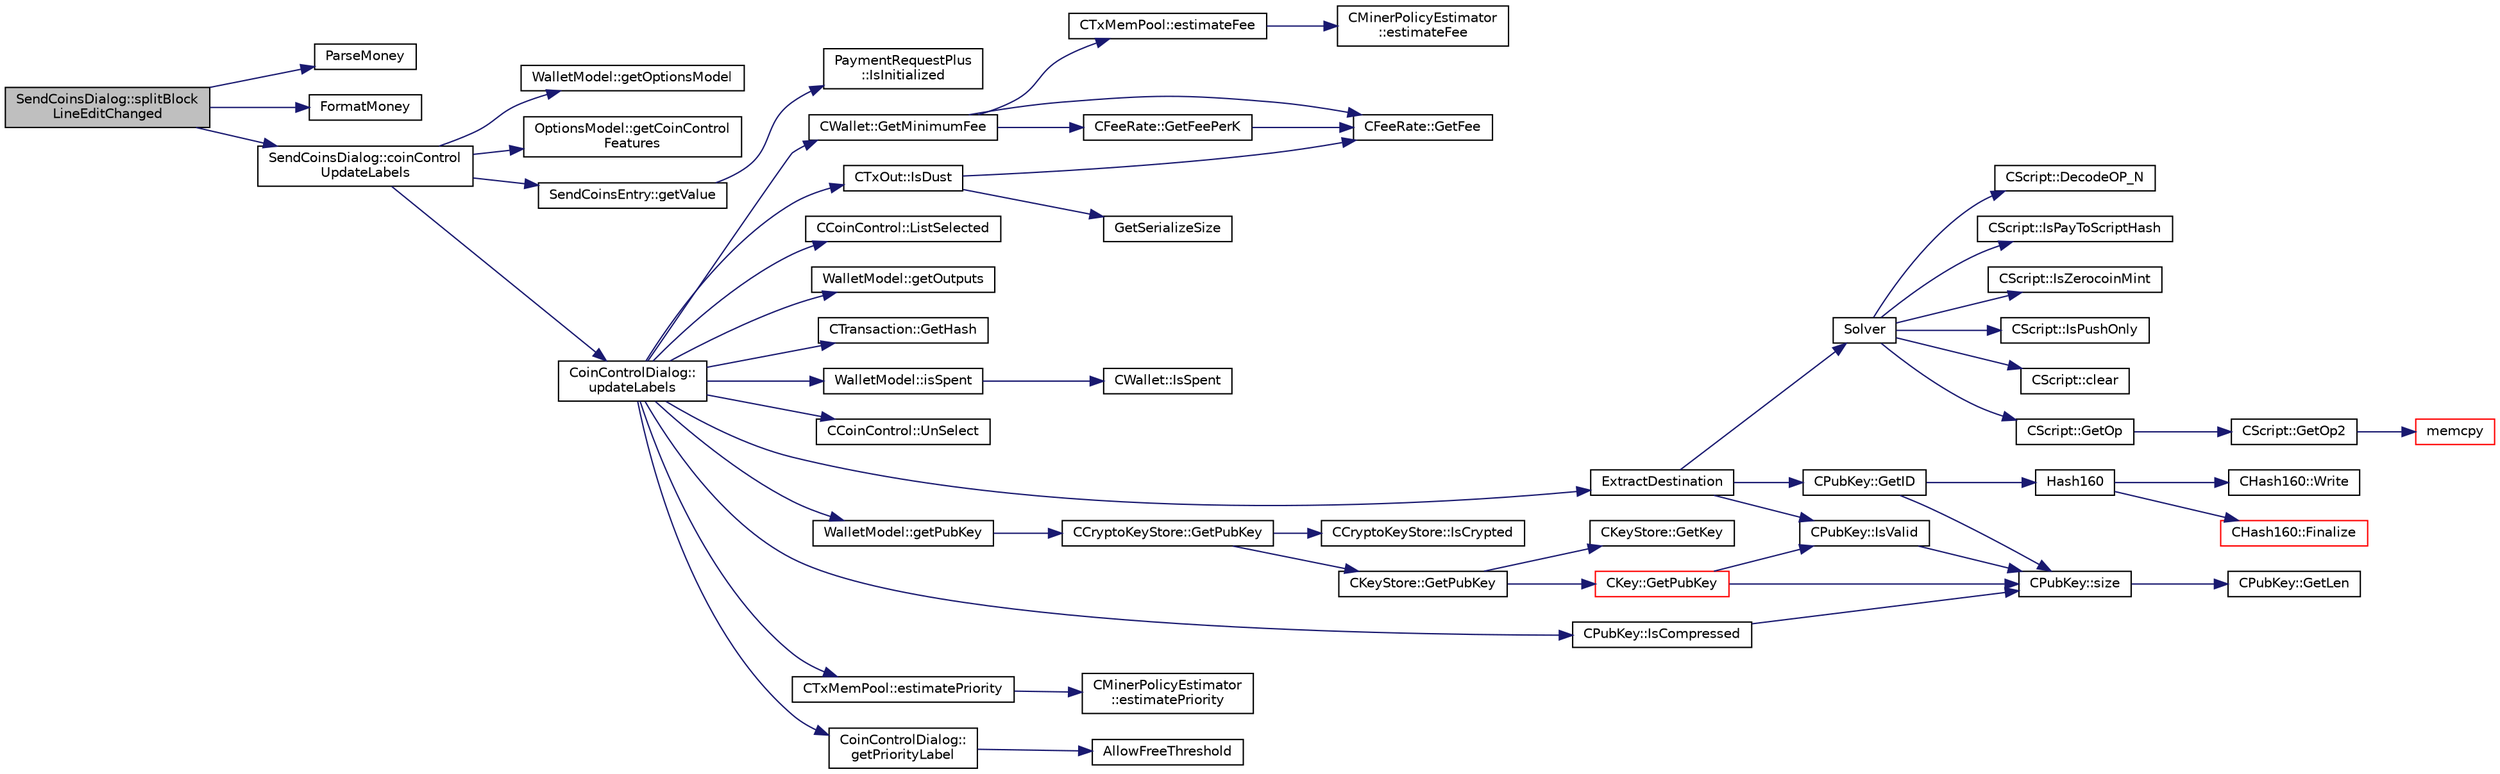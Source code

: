 digraph "SendCoinsDialog::splitBlockLineEditChanged"
{
  edge [fontname="Helvetica",fontsize="10",labelfontname="Helvetica",labelfontsize="10"];
  node [fontname="Helvetica",fontsize="10",shape=record];
  rankdir="LR";
  Node1591 [label="SendCoinsDialog::splitBlock\lLineEditChanged",height=0.2,width=0.4,color="black", fillcolor="grey75", style="filled", fontcolor="black"];
  Node1591 -> Node1592 [color="midnightblue",fontsize="10",style="solid",fontname="Helvetica"];
  Node1592 [label="ParseMoney",height=0.2,width=0.4,color="black", fillcolor="white", style="filled",URL="$utilmoneystr_8cpp.html#a9ebffff9292ea77a3801d29ae2f23572"];
  Node1591 -> Node1593 [color="midnightblue",fontsize="10",style="solid",fontname="Helvetica"];
  Node1593 [label="FormatMoney",height=0.2,width=0.4,color="black", fillcolor="white", style="filled",URL="$utilmoneystr_8cpp.html#ae7d875b4dae822af22b8b8be68f35417",tooltip="Money parsing/formatting utilities. "];
  Node1591 -> Node1594 [color="midnightblue",fontsize="10",style="solid",fontname="Helvetica"];
  Node1594 [label="SendCoinsDialog::coinControl\lUpdateLabels",height=0.2,width=0.4,color="black", fillcolor="white", style="filled",URL="$class_send_coins_dialog.html#ae4f429aabcaf309aa314b90049be2a74"];
  Node1594 -> Node1595 [color="midnightblue",fontsize="10",style="solid",fontname="Helvetica"];
  Node1595 [label="WalletModel::getOptionsModel",height=0.2,width=0.4,color="black", fillcolor="white", style="filled",URL="$class_wallet_model.html#a96d53e56b3f8f07537ea2523f7a7d300"];
  Node1594 -> Node1596 [color="midnightblue",fontsize="10",style="solid",fontname="Helvetica"];
  Node1596 [label="OptionsModel::getCoinControl\lFeatures",height=0.2,width=0.4,color="black", fillcolor="white", style="filled",URL="$class_options_model.html#ace6c871068f613aee277e37bfdc988c0"];
  Node1594 -> Node1597 [color="midnightblue",fontsize="10",style="solid",fontname="Helvetica"];
  Node1597 [label="SendCoinsEntry::getValue",height=0.2,width=0.4,color="black", fillcolor="white", style="filled",URL="$class_send_coins_entry.html#af36fb0ed9e2e07079c1a982b31e793c8"];
  Node1597 -> Node1598 [color="midnightblue",fontsize="10",style="solid",fontname="Helvetica"];
  Node1598 [label="PaymentRequestPlus\l::IsInitialized",height=0.2,width=0.4,color="black", fillcolor="white", style="filled",URL="$class_payment_request_plus.html#aa3d8c57af7c7bc4ffbc31da32e5a40a6"];
  Node1594 -> Node1599 [color="midnightblue",fontsize="10",style="solid",fontname="Helvetica"];
  Node1599 [label="CoinControlDialog::\lupdateLabels",height=0.2,width=0.4,color="black", fillcolor="white", style="filled",URL="$class_coin_control_dialog.html#a4fc60e89b097952ff22dc0f9c58c87d9"];
  Node1599 -> Node1600 [color="midnightblue",fontsize="10",style="solid",fontname="Helvetica"];
  Node1600 [label="CTxOut::IsDust",height=0.2,width=0.4,color="black", fillcolor="white", style="filled",URL="$class_c_tx_out.html#ad4440670c7b3a59b46fa44f2f032ded8"];
  Node1600 -> Node1601 [color="midnightblue",fontsize="10",style="solid",fontname="Helvetica"];
  Node1601 [label="GetSerializeSize",height=0.2,width=0.4,color="black", fillcolor="white", style="filled",URL="$serialize_8h.html#a48239e478ae730373d1984fe304ca025"];
  Node1600 -> Node1602 [color="midnightblue",fontsize="10",style="solid",fontname="Helvetica"];
  Node1602 [label="CFeeRate::GetFee",height=0.2,width=0.4,color="black", fillcolor="white", style="filled",URL="$class_c_fee_rate.html#a6a3aef64120ef51ac921318282404b0e"];
  Node1599 -> Node1603 [color="midnightblue",fontsize="10",style="solid",fontname="Helvetica"];
  Node1603 [label="CCoinControl::ListSelected",height=0.2,width=0.4,color="black", fillcolor="white", style="filled",URL="$class_c_coin_control.html#a176b3a32b5f623fe25b8e61ca561422e"];
  Node1599 -> Node1604 [color="midnightblue",fontsize="10",style="solid",fontname="Helvetica"];
  Node1604 [label="WalletModel::getOutputs",height=0.2,width=0.4,color="black", fillcolor="white", style="filled",URL="$class_wallet_model.html#a5237ea4d9724807a05e2944e5ce6f181"];
  Node1599 -> Node1605 [color="midnightblue",fontsize="10",style="solid",fontname="Helvetica"];
  Node1605 [label="CTransaction::GetHash",height=0.2,width=0.4,color="black", fillcolor="white", style="filled",URL="$class_c_transaction.html#a7efd1379de830341417c0bfa23a149aa"];
  Node1599 -> Node1606 [color="midnightblue",fontsize="10",style="solid",fontname="Helvetica"];
  Node1606 [label="WalletModel::isSpent",height=0.2,width=0.4,color="black", fillcolor="white", style="filled",URL="$class_wallet_model.html#acb24dd4388e6daef526667fb365a57b1"];
  Node1606 -> Node1607 [color="midnightblue",fontsize="10",style="solid",fontname="Helvetica"];
  Node1607 [label="CWallet::IsSpent",height=0.2,width=0.4,color="black", fillcolor="white", style="filled",URL="$group__map_wallet.html#ga6adcf1c224ed3c3fe4b0b19f6fca75d8",tooltip="Outpoint is spent if any non-conflicted transaction spends it: "];
  Node1599 -> Node1608 [color="midnightblue",fontsize="10",style="solid",fontname="Helvetica"];
  Node1608 [label="CCoinControl::UnSelect",height=0.2,width=0.4,color="black", fillcolor="white", style="filled",URL="$class_c_coin_control.html#a7f9b8135840df5907bc49a4c5cb19ba4"];
  Node1599 -> Node1609 [color="midnightblue",fontsize="10",style="solid",fontname="Helvetica"];
  Node1609 [label="ExtractDestination",height=0.2,width=0.4,color="black", fillcolor="white", style="filled",URL="$standard_8cpp.html#a951f7e601746ae076afdf3169ecca2fc"];
  Node1609 -> Node1610 [color="midnightblue",fontsize="10",style="solid",fontname="Helvetica"];
  Node1610 [label="Solver",height=0.2,width=0.4,color="black", fillcolor="white", style="filled",URL="$standard_8cpp.html#a6ee6be50bff44464e905680c6fcee6dc",tooltip="Return public keys or hashes from scriptPubKey, for &#39;standard&#39; transaction types. ..."];
  Node1610 -> Node1611 [color="midnightblue",fontsize="10",style="solid",fontname="Helvetica"];
  Node1611 [label="CScript::IsPayToScriptHash",height=0.2,width=0.4,color="black", fillcolor="white", style="filled",URL="$class_c_script.html#a0c3729c606d318923dc06f95d85a0971"];
  Node1610 -> Node1612 [color="midnightblue",fontsize="10",style="solid",fontname="Helvetica"];
  Node1612 [label="CScript::IsZerocoinMint",height=0.2,width=0.4,color="black", fillcolor="white", style="filled",URL="$class_c_script.html#aadeaf93bd9c00abc9e20d082051adac8"];
  Node1610 -> Node1613 [color="midnightblue",fontsize="10",style="solid",fontname="Helvetica"];
  Node1613 [label="CScript::IsPushOnly",height=0.2,width=0.4,color="black", fillcolor="white", style="filled",URL="$class_c_script.html#a090905f875fa5a40e616b319de8e973f",tooltip="Called by IsStandardTx and P2SH/BIP62 VerifyScript (which makes it consensus-critical). "];
  Node1610 -> Node1614 [color="midnightblue",fontsize="10",style="solid",fontname="Helvetica"];
  Node1614 [label="CScript::clear",height=0.2,width=0.4,color="black", fillcolor="white", style="filled",URL="$class_c_script.html#a7b2baf842621f07c4939408acf63377c"];
  Node1610 -> Node1615 [color="midnightblue",fontsize="10",style="solid",fontname="Helvetica"];
  Node1615 [label="CScript::GetOp",height=0.2,width=0.4,color="black", fillcolor="white", style="filled",URL="$class_c_script.html#a94635ed93d8d244ec3acfa83f9ecfe5f"];
  Node1615 -> Node1616 [color="midnightblue",fontsize="10",style="solid",fontname="Helvetica"];
  Node1616 [label="CScript::GetOp2",height=0.2,width=0.4,color="black", fillcolor="white", style="filled",URL="$class_c_script.html#aac2dbe75742054049b0c6de0e9473ef0"];
  Node1616 -> Node1617 [color="midnightblue",fontsize="10",style="solid",fontname="Helvetica"];
  Node1617 [label="memcpy",height=0.2,width=0.4,color="red", fillcolor="white", style="filled",URL="$glibc__compat_8cpp.html#a0f46826ab0466591e136db24394923cf"];
  Node1610 -> Node1619 [color="midnightblue",fontsize="10",style="solid",fontname="Helvetica"];
  Node1619 [label="CScript::DecodeOP_N",height=0.2,width=0.4,color="black", fillcolor="white", style="filled",URL="$class_c_script.html#a7f975fca06b3e9a17da8ba23c7647e2e",tooltip="Encode/decode small integers: "];
  Node1609 -> Node1620 [color="midnightblue",fontsize="10",style="solid",fontname="Helvetica"];
  Node1620 [label="CPubKey::IsValid",height=0.2,width=0.4,color="black", fillcolor="white", style="filled",URL="$class_c_pub_key.html#a4fa94293cf8577fd039b9a133f6c7f30"];
  Node1620 -> Node1621 [color="midnightblue",fontsize="10",style="solid",fontname="Helvetica"];
  Node1621 [label="CPubKey::size",height=0.2,width=0.4,color="black", fillcolor="white", style="filled",URL="$class_c_pub_key.html#a6bb28fcf0a5f799c69f5b7269363b309",tooltip="Simple read-only vector-like interface to the pubkey data. "];
  Node1621 -> Node1622 [color="midnightblue",fontsize="10",style="solid",fontname="Helvetica"];
  Node1622 [label="CPubKey::GetLen",height=0.2,width=0.4,color="black", fillcolor="white", style="filled",URL="$class_c_pub_key.html#a7dc71b3f037c84268dc22de97d7b65fb",tooltip="Compute the length of a pubkey with a given first byte. "];
  Node1609 -> Node1623 [color="midnightblue",fontsize="10",style="solid",fontname="Helvetica"];
  Node1623 [label="CPubKey::GetID",height=0.2,width=0.4,color="black", fillcolor="white", style="filled",URL="$class_c_pub_key.html#a2675f7e6f72eff68e7a5227289feb021",tooltip="Get the KeyID of this public key (hash of its serialization) "];
  Node1623 -> Node1624 [color="midnightblue",fontsize="10",style="solid",fontname="Helvetica"];
  Node1624 [label="Hash160",height=0.2,width=0.4,color="black", fillcolor="white", style="filled",URL="$hash_8h.html#a4490f70ddae16e9e48460a0416a48a6b",tooltip="Compute the 160-bit hash an object. "];
  Node1624 -> Node1625 [color="midnightblue",fontsize="10",style="solid",fontname="Helvetica"];
  Node1625 [label="CHash160::Write",height=0.2,width=0.4,color="black", fillcolor="white", style="filled",URL="$class_c_hash160.html#af56cdd9443013eb68b246aa8450217f2"];
  Node1624 -> Node1626 [color="midnightblue",fontsize="10",style="solid",fontname="Helvetica"];
  Node1626 [label="CHash160::Finalize",height=0.2,width=0.4,color="red", fillcolor="white", style="filled",URL="$class_c_hash160.html#a9bb08e1772002ae1a5d85017ba7952ee"];
  Node1623 -> Node1621 [color="midnightblue",fontsize="10",style="solid",fontname="Helvetica"];
  Node1599 -> Node1630 [color="midnightblue",fontsize="10",style="solid",fontname="Helvetica"];
  Node1630 [label="WalletModel::getPubKey",height=0.2,width=0.4,color="black", fillcolor="white", style="filled",URL="$class_wallet_model.html#abe0b4462654768f301d1f758f7907ca2"];
  Node1630 -> Node1631 [color="midnightblue",fontsize="10",style="solid",fontname="Helvetica"];
  Node1631 [label="CCryptoKeyStore::GetPubKey",height=0.2,width=0.4,color="black", fillcolor="white", style="filled",URL="$class_c_crypto_key_store.html#a20b474adfe6900bb36cd4fd6f9c31380"];
  Node1631 -> Node1632 [color="midnightblue",fontsize="10",style="solid",fontname="Helvetica"];
  Node1632 [label="CCryptoKeyStore::IsCrypted",height=0.2,width=0.4,color="black", fillcolor="white", style="filled",URL="$class_c_crypto_key_store.html#acc8fed44366c98fb481333ca6e867088"];
  Node1631 -> Node1633 [color="midnightblue",fontsize="10",style="solid",fontname="Helvetica"];
  Node1633 [label="CKeyStore::GetPubKey",height=0.2,width=0.4,color="black", fillcolor="white", style="filled",URL="$class_c_key_store.html#ab83687ea4c9df138b21f6ec3e9809f42"];
  Node1633 -> Node1634 [color="midnightblue",fontsize="10",style="solid",fontname="Helvetica"];
  Node1634 [label="CKeyStore::GetKey",height=0.2,width=0.4,color="black", fillcolor="white", style="filled",URL="$class_c_key_store.html#a2dffca468fef2e5da2e42a7c983d968a"];
  Node1633 -> Node1635 [color="midnightblue",fontsize="10",style="solid",fontname="Helvetica"];
  Node1635 [label="CKey::GetPubKey",height=0.2,width=0.4,color="red", fillcolor="white", style="filled",URL="$class_c_key.html#aa1085c59603a62db6ec776300f250337",tooltip="Compute the public key from a private key. "];
  Node1635 -> Node1621 [color="midnightblue",fontsize="10",style="solid",fontname="Helvetica"];
  Node1635 -> Node1620 [color="midnightblue",fontsize="10",style="solid",fontname="Helvetica"];
  Node1599 -> Node1639 [color="midnightblue",fontsize="10",style="solid",fontname="Helvetica"];
  Node1639 [label="CPubKey::IsCompressed",height=0.2,width=0.4,color="black", fillcolor="white", style="filled",URL="$class_c_pub_key.html#a25f8b70340ad20ddab0f80ec4cee9396",tooltip="Check whether this is a compressed public key. "];
  Node1639 -> Node1621 [color="midnightblue",fontsize="10",style="solid",fontname="Helvetica"];
  Node1599 -> Node1640 [color="midnightblue",fontsize="10",style="solid",fontname="Helvetica"];
  Node1640 [label="CTxMemPool::estimatePriority",height=0.2,width=0.4,color="black", fillcolor="white", style="filled",URL="$class_c_tx_mem_pool.html#a225378304025c093d2dc5fcb754ade3b",tooltip="Estimate priority needed to get into the next nBlocks. "];
  Node1640 -> Node1641 [color="midnightblue",fontsize="10",style="solid",fontname="Helvetica"];
  Node1641 [label="CMinerPolicyEstimator\l::estimatePriority",height=0.2,width=0.4,color="black", fillcolor="white", style="filled",URL="$class_c_miner_policy_estimator.html#ae9bb4813622680e6e3b48ea8c0ce41b6"];
  Node1599 -> Node1642 [color="midnightblue",fontsize="10",style="solid",fontname="Helvetica"];
  Node1642 [label="CoinControlDialog::\lgetPriorityLabel",height=0.2,width=0.4,color="black", fillcolor="white", style="filled",URL="$class_coin_control_dialog.html#a82c553c068d383edb52e2c239642d8e4"];
  Node1642 -> Node1643 [color="midnightblue",fontsize="10",style="solid",fontname="Helvetica"];
  Node1643 [label="AllowFreeThreshold",height=0.2,width=0.4,color="black", fillcolor="white", style="filled",URL="$txmempool_8h.html#a51bd4734f99121bdc24323fd5aebacc3"];
  Node1599 -> Node1644 [color="midnightblue",fontsize="10",style="solid",fontname="Helvetica"];
  Node1644 [label="CWallet::GetMinimumFee",height=0.2,width=0.4,color="black", fillcolor="white", style="filled",URL="$group___actions.html#ga64a76474added26d9fbf904b5dd978a8"];
  Node1644 -> Node1602 [color="midnightblue",fontsize="10",style="solid",fontname="Helvetica"];
  Node1644 -> Node1645 [color="midnightblue",fontsize="10",style="solid",fontname="Helvetica"];
  Node1645 [label="CFeeRate::GetFeePerK",height=0.2,width=0.4,color="black", fillcolor="white", style="filled",URL="$class_c_fee_rate.html#ac772be79983433d442d6b871d2fb6e11"];
  Node1645 -> Node1602 [color="midnightblue",fontsize="10",style="solid",fontname="Helvetica"];
  Node1644 -> Node1646 [color="midnightblue",fontsize="10",style="solid",fontname="Helvetica"];
  Node1646 [label="CTxMemPool::estimateFee",height=0.2,width=0.4,color="black", fillcolor="white", style="filled",URL="$class_c_tx_mem_pool.html#a32dd66c128330aed86865c8a61857c6c",tooltip="Estimate fee rate needed to get into the next nBlocks. "];
  Node1646 -> Node1647 [color="midnightblue",fontsize="10",style="solid",fontname="Helvetica"];
  Node1647 [label="CMinerPolicyEstimator\l::estimateFee",height=0.2,width=0.4,color="black", fillcolor="white", style="filled",URL="$class_c_miner_policy_estimator.html#a00b6f58a508ee87999910972f37b3281",tooltip="Can return CFeeRate(0) if we don&#39;t have any data for that many blocks back. "];
}
